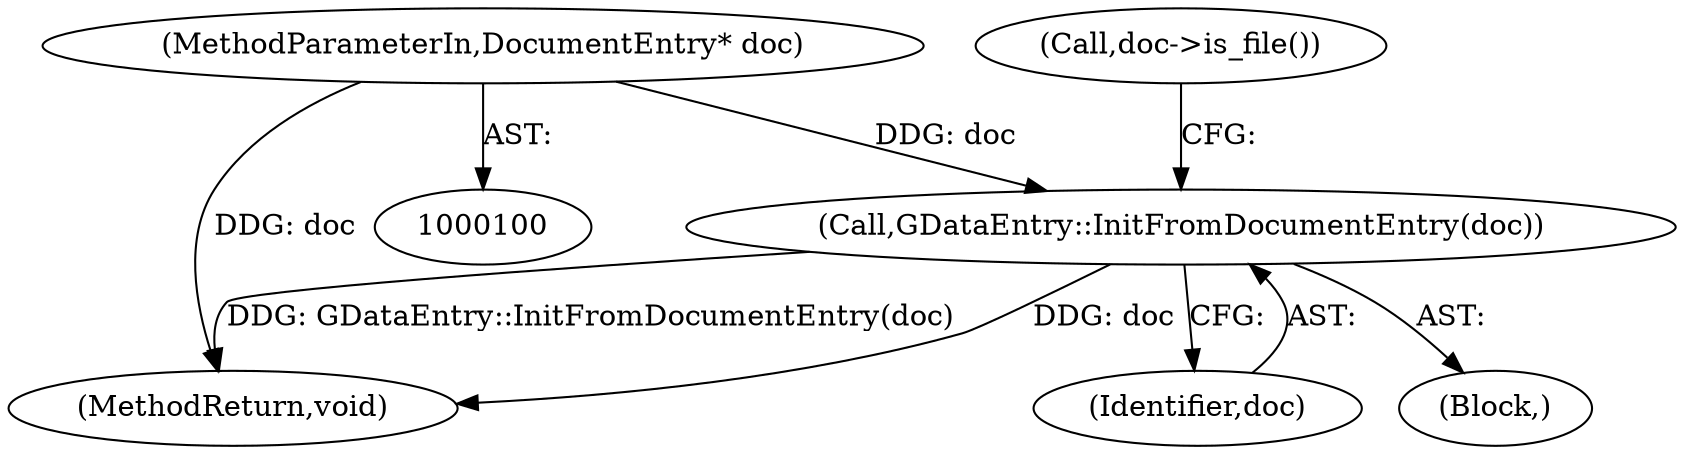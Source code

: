 digraph "0_Chrome_dd3b6fe574edad231c01c78e4647a74c38dc4178_5@pointer" {
"1000103" [label="(Call,GDataEntry::InitFromDocumentEntry(doc))"];
"1000101" [label="(MethodParameterIn,DocumentEntry* doc)"];
"1000101" [label="(MethodParameterIn,DocumentEntry* doc)"];
"1000166" [label="(MethodReturn,void)"];
"1000104" [label="(Identifier,doc)"];
"1000106" [label="(Call,doc->is_file())"];
"1000103" [label="(Call,GDataEntry::InitFromDocumentEntry(doc))"];
"1000102" [label="(Block,)"];
"1000103" -> "1000102"  [label="AST: "];
"1000103" -> "1000104"  [label="CFG: "];
"1000104" -> "1000103"  [label="AST: "];
"1000106" -> "1000103"  [label="CFG: "];
"1000103" -> "1000166"  [label="DDG: doc"];
"1000103" -> "1000166"  [label="DDG: GDataEntry::InitFromDocumentEntry(doc)"];
"1000101" -> "1000103"  [label="DDG: doc"];
"1000101" -> "1000100"  [label="AST: "];
"1000101" -> "1000166"  [label="DDG: doc"];
}
